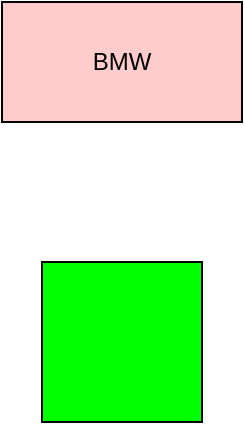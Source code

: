 <mxfile version="14.2.9" type="github"><diagram id="jXWVS1nJ8mBkfSVFLXK5" name="Page-1"><mxGraphModel dx="2062" dy="762" grid="1" gridSize="10" guides="1" tooltips="1" connect="1" arrows="1" fold="1" page="1" pageScale="1" pageWidth="827" pageHeight="1169" math="0" shadow="0"><root><mxCell id="0"/><mxCell id="1" parent="0"/><mxCell id="2y1S-1_-us09RVTH8v9C-1" value="BMW" style="rounded=0;whiteSpace=wrap;html=1;fillColor=#FFCCCC;" parent="1" vertex="1"><mxGeometry x="240" y="230" width="120" height="60" as="geometry"/></mxCell><mxCell id="2y1S-1_-us09RVTH8v9C-2" value="" style="whiteSpace=wrap;html=1;aspect=fixed;fillColor=#00FF00;" parent="1" vertex="1"><mxGeometry x="260" y="360" width="80" height="80" as="geometry"/></mxCell></root></mxGraphModel></diagram></mxfile>